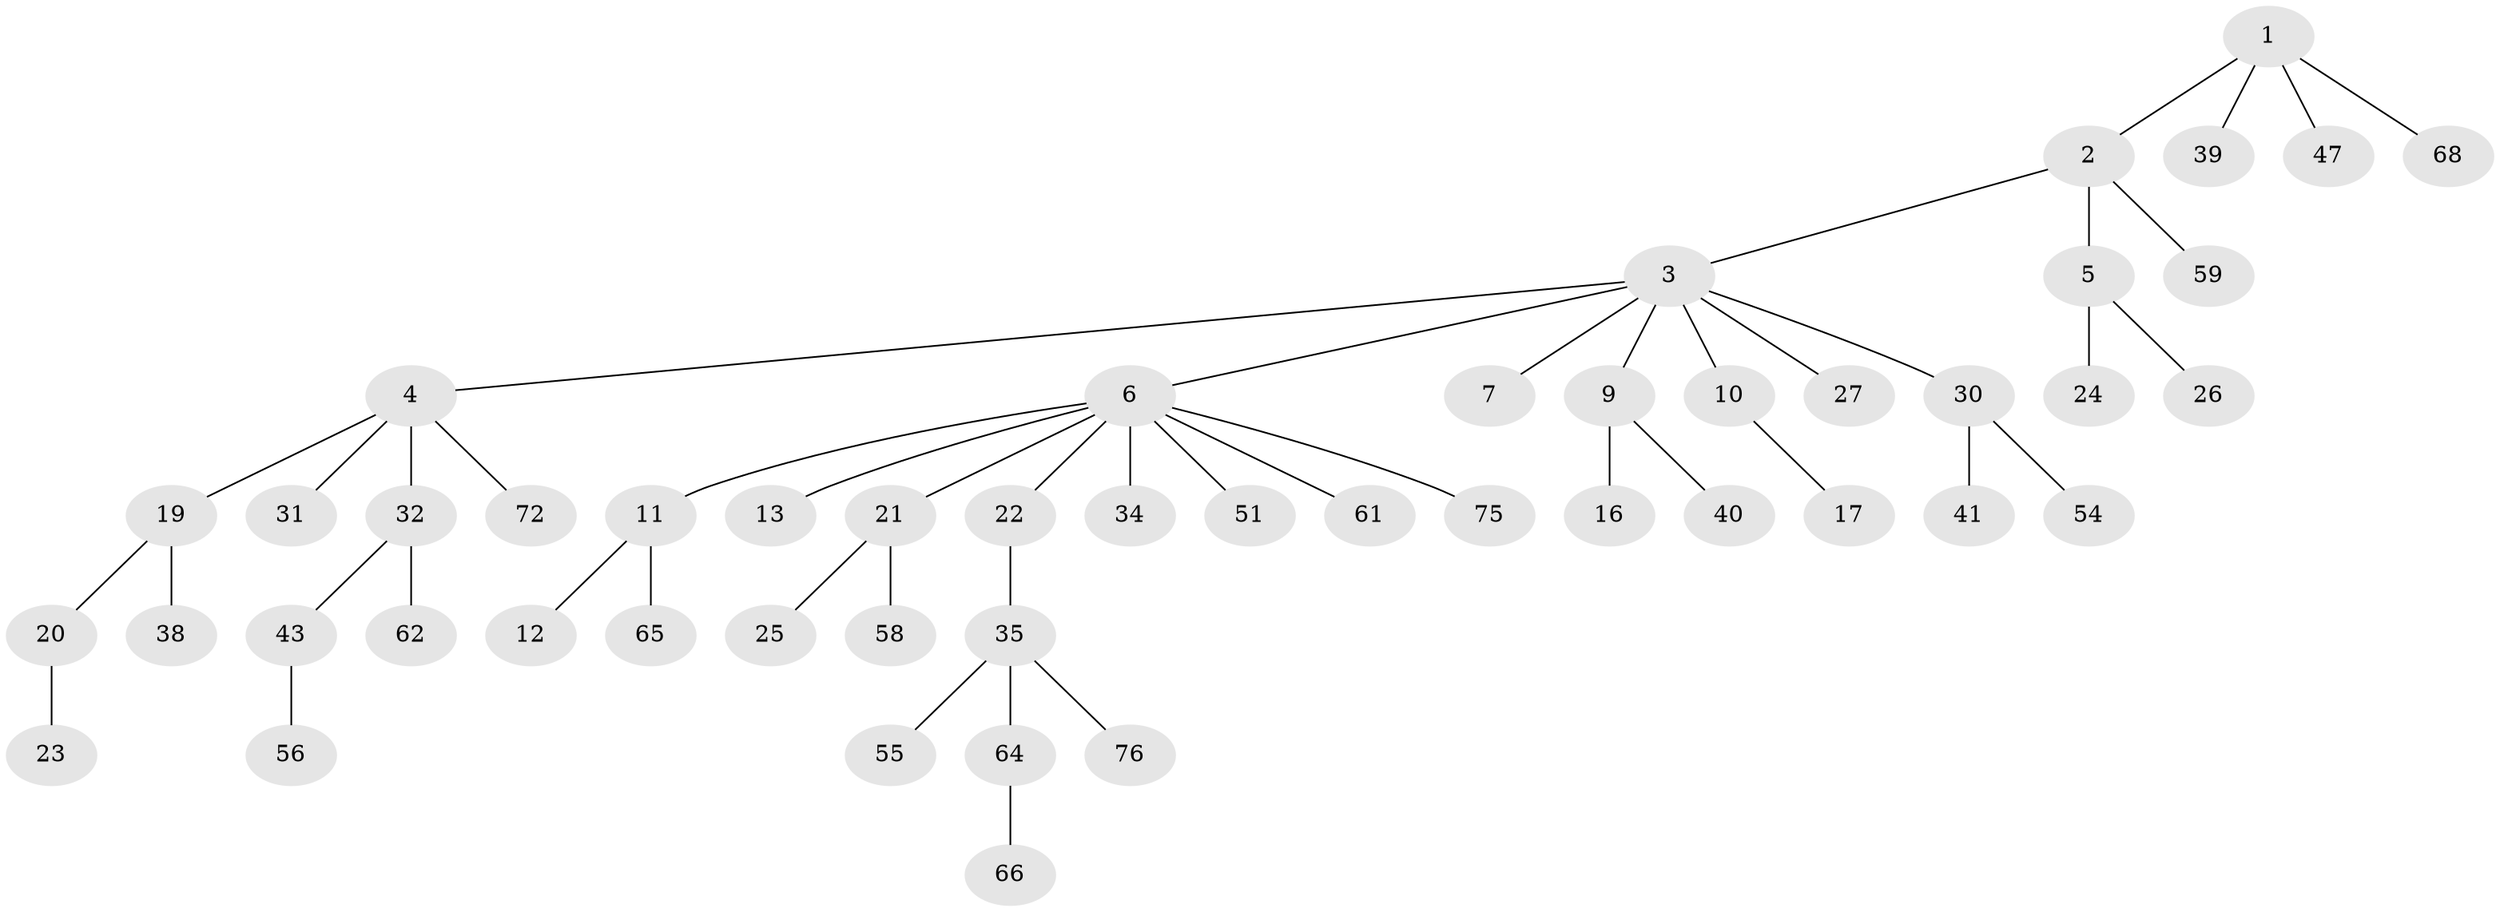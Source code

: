 // Generated by graph-tools (version 1.1) at 2025/24/03/03/25 07:24:06]
// undirected, 49 vertices, 48 edges
graph export_dot {
graph [start="1"]
  node [color=gray90,style=filled];
  1 [super="+48"];
  2;
  3 [super="+15"];
  4 [super="+18"];
  5 [super="+29"];
  6 [super="+8"];
  7;
  9 [super="+28"];
  10;
  11 [super="+50"];
  12 [super="+42"];
  13 [super="+14"];
  16 [super="+63"];
  17 [super="+52"];
  19 [super="+53"];
  20 [super="+36"];
  21 [super="+49"];
  22 [super="+57"];
  23;
  24 [super="+67"];
  25;
  26 [super="+44"];
  27 [super="+46"];
  30 [super="+37"];
  31;
  32 [super="+33"];
  34;
  35 [super="+60"];
  38;
  39 [super="+69"];
  40;
  41;
  43 [super="+45"];
  47 [super="+71"];
  51;
  54 [super="+73"];
  55;
  56 [super="+70"];
  58;
  59;
  61;
  62;
  64 [super="+74"];
  65;
  66;
  68;
  72;
  75;
  76;
  1 -- 2;
  1 -- 39;
  1 -- 47;
  1 -- 68;
  2 -- 3;
  2 -- 5;
  2 -- 59;
  3 -- 4;
  3 -- 6;
  3 -- 7;
  3 -- 9;
  3 -- 10;
  3 -- 27;
  3 -- 30;
  4 -- 19;
  4 -- 31;
  4 -- 32;
  4 -- 72;
  5 -- 24;
  5 -- 26;
  6 -- 11;
  6 -- 34;
  6 -- 61;
  6 -- 51;
  6 -- 21;
  6 -- 22;
  6 -- 75;
  6 -- 13;
  9 -- 16;
  9 -- 40;
  10 -- 17;
  11 -- 12;
  11 -- 65;
  19 -- 20;
  19 -- 38;
  20 -- 23;
  21 -- 25;
  21 -- 58;
  22 -- 35;
  30 -- 41;
  30 -- 54;
  32 -- 43;
  32 -- 62;
  35 -- 55;
  35 -- 64;
  35 -- 76;
  43 -- 56;
  64 -- 66;
}
